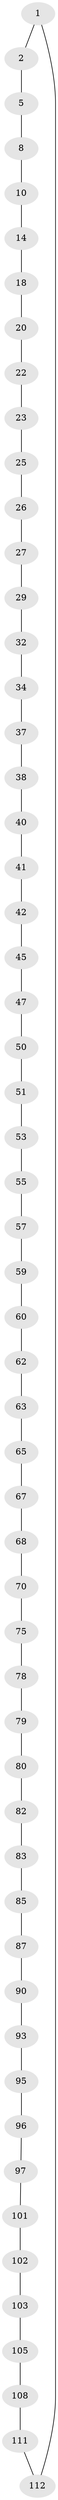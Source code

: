 // original degree distribution, {2: 1.0}
// Generated by graph-tools (version 1.1) at 2025/20/03/04/25 18:20:16]
// undirected, 56 vertices, 56 edges
graph export_dot {
graph [start="1"]
  node [color=gray90,style=filled];
  1 [super="+113"];
  2 [super="+3"];
  5 [super="+6"];
  8 [super="+9"];
  10 [super="+11"];
  14 [super="+15"];
  18 [super="+19"];
  20 [super="+21"];
  22;
  23 [super="+24"];
  25;
  26;
  27 [super="+28"];
  29 [super="+30"];
  32 [super="+33"];
  34 [super="+35"];
  37;
  38 [super="+39"];
  40;
  41;
  42 [super="+43"];
  45 [super="+46"];
  47 [super="+48"];
  50;
  51 [super="+52"];
  53 [super="+54"];
  55 [super="+56"];
  57 [super="+58"];
  59;
  60 [super="+61"];
  62;
  63 [super="+64"];
  65 [super="+66"];
  67;
  68 [super="+69"];
  70 [super="+71"];
  75 [super="+76"];
  78;
  79;
  80 [super="+81"];
  82;
  83 [super="+84"];
  85 [super="+86"];
  87 [super="+88"];
  90 [super="+91"];
  93 [super="+94"];
  95;
  96;
  97 [super="+98"];
  101;
  102;
  103 [super="+104"];
  105 [super="+106"];
  108 [super="+109"];
  111;
  112;
  1 -- 2;
  1 -- 112;
  2 -- 5;
  5 -- 8;
  8 -- 10;
  10 -- 14;
  14 -- 18;
  18 -- 20;
  20 -- 22;
  22 -- 23;
  23 -- 25;
  25 -- 26;
  26 -- 27;
  27 -- 29;
  29 -- 32;
  32 -- 34;
  34 -- 37;
  37 -- 38;
  38 -- 40;
  40 -- 41;
  41 -- 42;
  42 -- 45;
  45 -- 47;
  47 -- 50;
  50 -- 51;
  51 -- 53;
  53 -- 55;
  55 -- 57;
  57 -- 59;
  59 -- 60;
  60 -- 62;
  62 -- 63;
  63 -- 65;
  65 -- 67;
  67 -- 68;
  68 -- 70;
  70 -- 75;
  75 -- 78;
  78 -- 79;
  79 -- 80;
  80 -- 82;
  82 -- 83;
  83 -- 85;
  85 -- 87;
  87 -- 90;
  90 -- 93;
  93 -- 95;
  95 -- 96;
  96 -- 97;
  97 -- 101;
  101 -- 102;
  102 -- 103;
  103 -- 105;
  105 -- 108;
  108 -- 111;
  111 -- 112;
}
